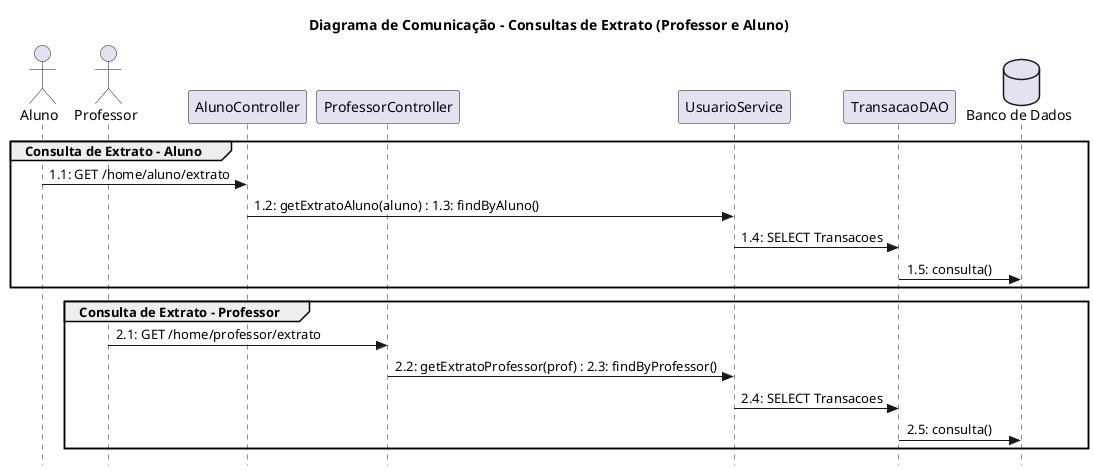 @startuml Extrato
skinparam handwritten false
skinparam style strictuml

title Diagrama de Comunicação - Consultas de Extrato (Professor e Aluno)

actor Aluno as aluno
actor Professor as professor

participant AlunoController as ac
participant ProfessorController as pc
participant UsuarioService as us
participant TransacaoDAO as tdao

database "Banco de Dados" as db

' Fluxo para Consulta de Extrato (Aluno)
group Consulta de Extrato - Aluno
    aluno -> ac : 1.1: GET /home/aluno/extrato
    ac -> us : 1.2: getExtratoAluno(aluno) : 1.3: findByAluno()
    us -> tdao : 1.4: SELECT Transacoes
    tdao -> db : 1.5: consulta()
end

' Fluxo para Consulta de Extrato (Professor)
group Consulta de Extrato - Professor
    professor -> pc : 2.1: GET /home/professor/extrato
    pc -> us : 2.2: getExtratoProfessor(prof) : 2.3: findByProfessor()
    us -> tdao : 2.4: SELECT Transacoes
    tdao -> db : 2.5: consulta()
end
@enduml
